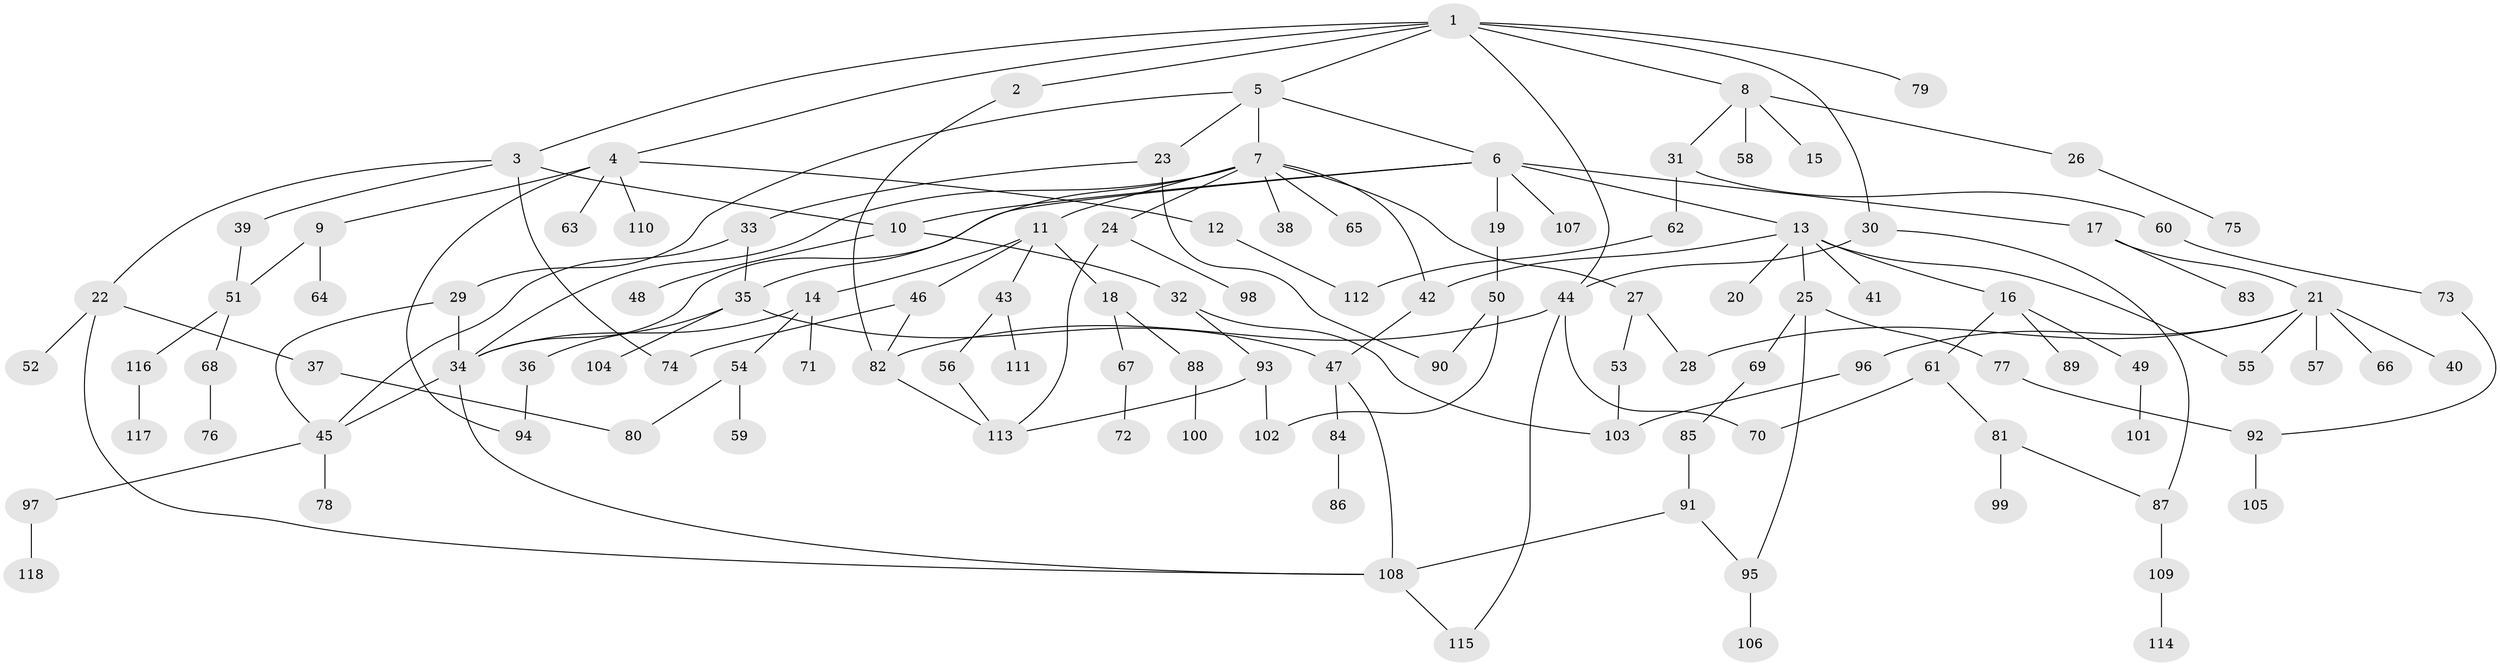 // Generated by graph-tools (version 1.1) at 2025/10/02/27/25 16:10:51]
// undirected, 118 vertices, 151 edges
graph export_dot {
graph [start="1"]
  node [color=gray90,style=filled];
  1;
  2;
  3;
  4;
  5;
  6;
  7;
  8;
  9;
  10;
  11;
  12;
  13;
  14;
  15;
  16;
  17;
  18;
  19;
  20;
  21;
  22;
  23;
  24;
  25;
  26;
  27;
  28;
  29;
  30;
  31;
  32;
  33;
  34;
  35;
  36;
  37;
  38;
  39;
  40;
  41;
  42;
  43;
  44;
  45;
  46;
  47;
  48;
  49;
  50;
  51;
  52;
  53;
  54;
  55;
  56;
  57;
  58;
  59;
  60;
  61;
  62;
  63;
  64;
  65;
  66;
  67;
  68;
  69;
  70;
  71;
  72;
  73;
  74;
  75;
  76;
  77;
  78;
  79;
  80;
  81;
  82;
  83;
  84;
  85;
  86;
  87;
  88;
  89;
  90;
  91;
  92;
  93;
  94;
  95;
  96;
  97;
  98;
  99;
  100;
  101;
  102;
  103;
  104;
  105;
  106;
  107;
  108;
  109;
  110;
  111;
  112;
  113;
  114;
  115;
  116;
  117;
  118;
  1 -- 2;
  1 -- 3;
  1 -- 4;
  1 -- 5;
  1 -- 8;
  1 -- 30;
  1 -- 44;
  1 -- 79;
  2 -- 82;
  3 -- 10;
  3 -- 22;
  3 -- 39;
  3 -- 74;
  4 -- 9;
  4 -- 12;
  4 -- 63;
  4 -- 94;
  4 -- 110;
  5 -- 6;
  5 -- 7;
  5 -- 23;
  5 -- 29;
  6 -- 13;
  6 -- 17;
  6 -- 19;
  6 -- 34;
  6 -- 107;
  6 -- 10;
  7 -- 11;
  7 -- 24;
  7 -- 27;
  7 -- 38;
  7 -- 65;
  7 -- 42;
  7 -- 34;
  7 -- 35;
  8 -- 15;
  8 -- 26;
  8 -- 31;
  8 -- 58;
  9 -- 51;
  9 -- 64;
  10 -- 32;
  10 -- 48;
  11 -- 14;
  11 -- 18;
  11 -- 43;
  11 -- 46;
  12 -- 112;
  13 -- 16;
  13 -- 20;
  13 -- 25;
  13 -- 41;
  13 -- 42;
  13 -- 55;
  14 -- 54;
  14 -- 71;
  14 -- 34;
  16 -- 49;
  16 -- 61;
  16 -- 89;
  17 -- 21;
  17 -- 83;
  18 -- 67;
  18 -- 88;
  19 -- 50;
  21 -- 28;
  21 -- 40;
  21 -- 55;
  21 -- 57;
  21 -- 66;
  21 -- 96;
  22 -- 37;
  22 -- 52;
  22 -- 108;
  23 -- 33;
  23 -- 90;
  24 -- 98;
  24 -- 113;
  25 -- 69;
  25 -- 77;
  25 -- 95;
  26 -- 75;
  27 -- 53;
  27 -- 28;
  29 -- 45;
  29 -- 34;
  30 -- 44;
  30 -- 87;
  31 -- 60;
  31 -- 62;
  32 -- 93;
  32 -- 103;
  33 -- 35;
  33 -- 45;
  34 -- 108;
  34 -- 45;
  35 -- 36;
  35 -- 104;
  35 -- 47;
  36 -- 94;
  37 -- 80;
  39 -- 51;
  42 -- 47;
  43 -- 56;
  43 -- 111;
  44 -- 70;
  44 -- 82;
  44 -- 115;
  45 -- 78;
  45 -- 97;
  46 -- 82;
  46 -- 74;
  47 -- 84;
  47 -- 108;
  49 -- 101;
  50 -- 90;
  50 -- 102;
  51 -- 68;
  51 -- 116;
  53 -- 103;
  54 -- 59;
  54 -- 80;
  56 -- 113;
  60 -- 73;
  61 -- 81;
  61 -- 70;
  62 -- 112;
  67 -- 72;
  68 -- 76;
  69 -- 85;
  73 -- 92;
  77 -- 92;
  81 -- 87;
  81 -- 99;
  82 -- 113;
  84 -- 86;
  85 -- 91;
  87 -- 109;
  88 -- 100;
  91 -- 108;
  91 -- 95;
  92 -- 105;
  93 -- 102;
  93 -- 113;
  95 -- 106;
  96 -- 103;
  97 -- 118;
  108 -- 115;
  109 -- 114;
  116 -- 117;
}
